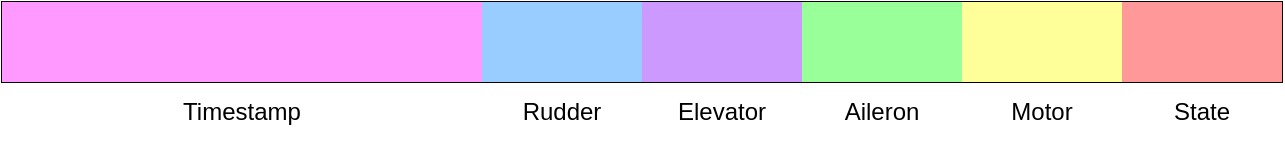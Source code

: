 <mxfile version="21.2.8" type="device">
  <diagram id="nFSwjcjUfr4AS77WwuX2" name="Page-1">
    <mxGraphModel dx="989" dy="600" grid="1" gridSize="10" guides="1" tooltips="1" connect="1" arrows="1" fold="1" page="1" pageScale="1" pageWidth="827" pageHeight="1169" math="0" shadow="0">
      <root>
        <mxCell id="0" />
        <mxCell id="1" parent="0" />
        <mxCell id="AerbOweKTMdTE2A90vBg-1" value="" style="rounded=0;whiteSpace=wrap;html=1;fillColor=none;" parent="1" vertex="1">
          <mxGeometry x="80" y="80" width="320" height="40" as="geometry" />
        </mxCell>
        <mxCell id="iJUtLo9P16RTX2wNaRi6-72" value="" style="rounded=0;whiteSpace=wrap;html=1;fillColor=none;" parent="1" vertex="1">
          <mxGeometry x="400" y="80" width="320" height="40" as="geometry" />
        </mxCell>
        <mxCell id="iJUtLo9P16RTX2wNaRi6-74" value="" style="rounded=0;whiteSpace=wrap;html=1;fillColor=#FFFF99;strokeColor=none;" parent="1" vertex="1">
          <mxGeometry x="560" y="80" width="80" height="40" as="geometry" />
        </mxCell>
        <mxCell id="iJUtLo9P16RTX2wNaRi6-75" value="" style="rounded=0;whiteSpace=wrap;html=1;fillColor=#CC99FF;strokeColor=none;" parent="1" vertex="1">
          <mxGeometry x="400" y="80" width="80" height="40" as="geometry" />
        </mxCell>
        <mxCell id="iJUtLo9P16RTX2wNaRi6-76" value="" style="rounded=0;whiteSpace=wrap;html=1;fillColor=#99FF99;strokeColor=none;" parent="1" vertex="1">
          <mxGeometry x="480" y="80" width="80" height="40" as="geometry" />
        </mxCell>
        <mxCell id="iJUtLo9P16RTX2wNaRi6-78" value="" style="rounded=0;whiteSpace=wrap;html=1;fillColor=#99CCFF;strokeColor=none;" parent="1" vertex="1">
          <mxGeometry x="320" y="80" width="80" height="40" as="geometry" />
        </mxCell>
        <mxCell id="iJUtLo9P16RTX2wNaRi6-80" value="" style="rounded=0;whiteSpace=wrap;html=1;fillColor=#FF99FF;strokeColor=none;" parent="1" vertex="1">
          <mxGeometry x="80" y="80" width="240" height="40" as="geometry" />
        </mxCell>
        <mxCell id="iJUtLo9P16RTX2wNaRi6-88" value="Motor" style="text;html=1;strokeColor=none;fillColor=none;align=center;verticalAlign=middle;whiteSpace=wrap;rounded=0;" parent="1" vertex="1">
          <mxGeometry x="570" y="120" width="60" height="30" as="geometry" />
        </mxCell>
        <mxCell id="iJUtLo9P16RTX2wNaRi6-89" value="Aileron" style="text;html=1;strokeColor=none;fillColor=none;align=center;verticalAlign=middle;whiteSpace=wrap;rounded=0;" parent="1" vertex="1">
          <mxGeometry x="490" y="120" width="60" height="30" as="geometry" />
        </mxCell>
        <mxCell id="iJUtLo9P16RTX2wNaRi6-90" value="Elevator" style="text;html=1;strokeColor=none;fillColor=none;align=center;verticalAlign=middle;whiteSpace=wrap;rounded=0;" parent="1" vertex="1">
          <mxGeometry x="410" y="120" width="60" height="30" as="geometry" />
        </mxCell>
        <mxCell id="iJUtLo9P16RTX2wNaRi6-91" value="Rudder" style="text;html=1;strokeColor=none;fillColor=none;align=center;verticalAlign=middle;whiteSpace=wrap;rounded=0;" parent="1" vertex="1">
          <mxGeometry x="330" y="120" width="60" height="30" as="geometry" />
        </mxCell>
        <mxCell id="iJUtLo9P16RTX2wNaRi6-93" value="Timestamp" style="text;html=1;strokeColor=none;fillColor=none;align=center;verticalAlign=middle;whiteSpace=wrap;rounded=0;" parent="1" vertex="1">
          <mxGeometry x="170" y="120" width="60" height="30" as="geometry" />
        </mxCell>
        <mxCell id="iJUtLo9P16RTX2wNaRi6-103" value="" style="rounded=0;whiteSpace=wrap;html=1;fillColor=#FF9999;strokeColor=none;fillStyle=solid;" parent="1" vertex="1">
          <mxGeometry x="640" y="80" width="80" height="40" as="geometry" />
        </mxCell>
        <mxCell id="iJUtLo9P16RTX2wNaRi6-107" value="State" style="text;html=1;strokeColor=none;fillColor=none;align=center;verticalAlign=middle;whiteSpace=wrap;rounded=0;" parent="1" vertex="1">
          <mxGeometry x="650" y="120" width="60" height="30" as="geometry" />
        </mxCell>
      </root>
    </mxGraphModel>
  </diagram>
</mxfile>
